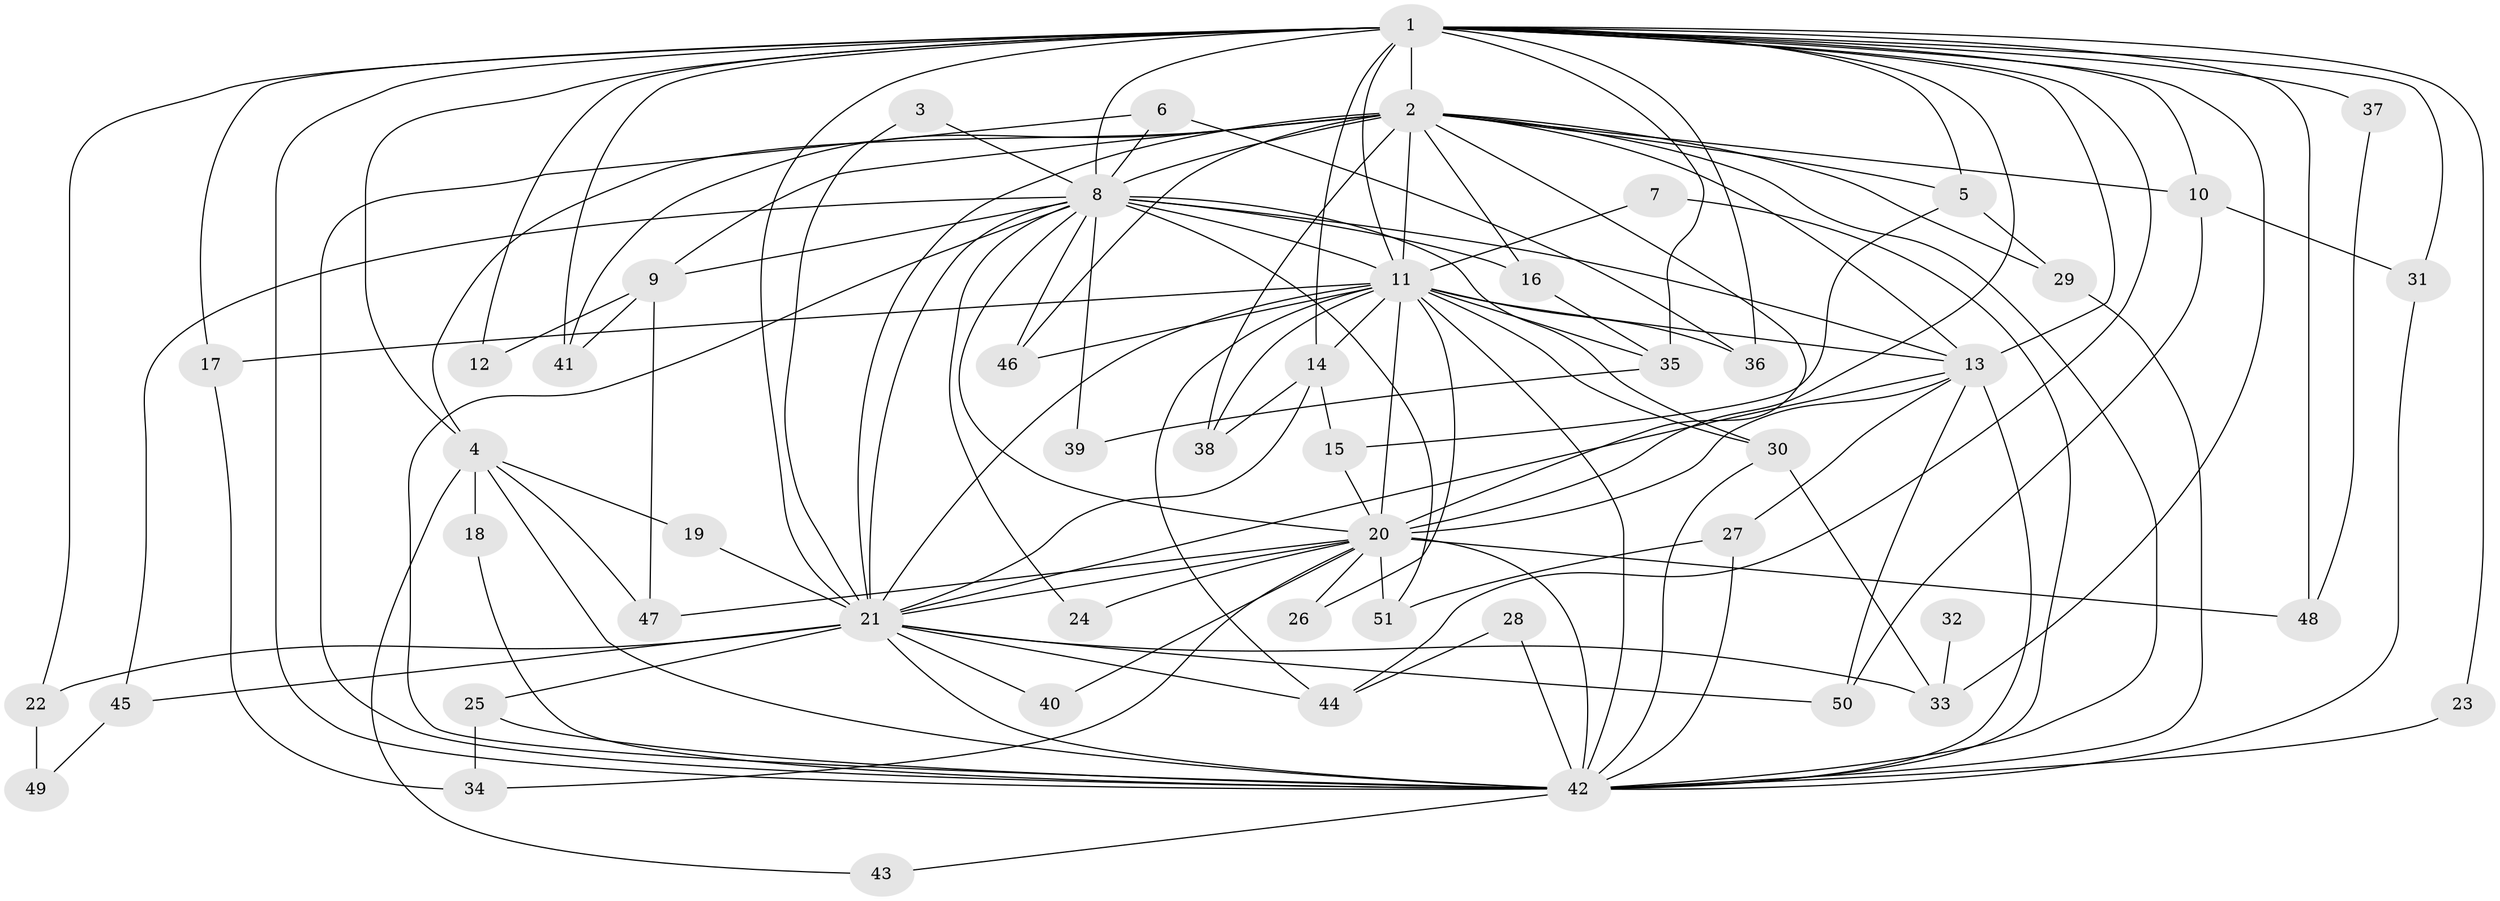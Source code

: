 // original degree distribution, {24: 0.011904761904761904, 21: 0.023809523809523808, 18: 0.011904761904761904, 12: 0.011904761904761904, 23: 0.011904761904761904, 20: 0.011904761904761904, 19: 0.011904761904761904, 15: 0.011904761904761904, 13: 0.011904761904761904, 2: 0.4880952380952381, 7: 0.011904761904761904, 4: 0.09523809523809523, 3: 0.25, 5: 0.023809523809523808, 6: 0.011904761904761904}
// Generated by graph-tools (version 1.1) at 2025/36/03/04/25 23:36:37]
// undirected, 51 vertices, 130 edges
graph export_dot {
  node [color=gray90,style=filled];
  1;
  2;
  3;
  4;
  5;
  6;
  7;
  8;
  9;
  10;
  11;
  12;
  13;
  14;
  15;
  16;
  17;
  18;
  19;
  20;
  21;
  22;
  23;
  24;
  25;
  26;
  27;
  28;
  29;
  30;
  31;
  32;
  33;
  34;
  35;
  36;
  37;
  38;
  39;
  40;
  41;
  42;
  43;
  44;
  45;
  46;
  47;
  48;
  49;
  50;
  51;
  1 -- 2 [weight=4.0];
  1 -- 4 [weight=1.0];
  1 -- 5 [weight=1.0];
  1 -- 8 [weight=3.0];
  1 -- 10 [weight=1.0];
  1 -- 11 [weight=2.0];
  1 -- 12 [weight=1.0];
  1 -- 13 [weight=2.0];
  1 -- 14 [weight=1.0];
  1 -- 17 [weight=2.0];
  1 -- 20 [weight=2.0];
  1 -- 21 [weight=2.0];
  1 -- 22 [weight=1.0];
  1 -- 23 [weight=1.0];
  1 -- 31 [weight=1.0];
  1 -- 33 [weight=1.0];
  1 -- 35 [weight=1.0];
  1 -- 36 [weight=1.0];
  1 -- 37 [weight=2.0];
  1 -- 41 [weight=1.0];
  1 -- 42 [weight=3.0];
  1 -- 44 [weight=1.0];
  1 -- 48 [weight=2.0];
  2 -- 4 [weight=1.0];
  2 -- 5 [weight=1.0];
  2 -- 8 [weight=2.0];
  2 -- 9 [weight=2.0];
  2 -- 10 [weight=1.0];
  2 -- 11 [weight=3.0];
  2 -- 13 [weight=2.0];
  2 -- 16 [weight=1.0];
  2 -- 20 [weight=3.0];
  2 -- 21 [weight=3.0];
  2 -- 29 [weight=1.0];
  2 -- 38 [weight=1.0];
  2 -- 41 [weight=1.0];
  2 -- 42 [weight=2.0];
  2 -- 46 [weight=1.0];
  3 -- 8 [weight=1.0];
  3 -- 21 [weight=1.0];
  4 -- 18 [weight=1.0];
  4 -- 19 [weight=1.0];
  4 -- 42 [weight=1.0];
  4 -- 43 [weight=1.0];
  4 -- 47 [weight=1.0];
  5 -- 15 [weight=1.0];
  5 -- 29 [weight=1.0];
  6 -- 8 [weight=1.0];
  6 -- 36 [weight=1.0];
  6 -- 42 [weight=1.0];
  7 -- 11 [weight=1.0];
  7 -- 42 [weight=1.0];
  8 -- 9 [weight=1.0];
  8 -- 11 [weight=1.0];
  8 -- 13 [weight=2.0];
  8 -- 16 [weight=1.0];
  8 -- 20 [weight=1.0];
  8 -- 21 [weight=1.0];
  8 -- 24 [weight=1.0];
  8 -- 30 [weight=1.0];
  8 -- 39 [weight=1.0];
  8 -- 42 [weight=1.0];
  8 -- 45 [weight=1.0];
  8 -- 46 [weight=1.0];
  8 -- 51 [weight=1.0];
  9 -- 12 [weight=1.0];
  9 -- 41 [weight=1.0];
  9 -- 47 [weight=1.0];
  10 -- 31 [weight=1.0];
  10 -- 50 [weight=1.0];
  11 -- 13 [weight=1.0];
  11 -- 14 [weight=1.0];
  11 -- 17 [weight=1.0];
  11 -- 20 [weight=1.0];
  11 -- 21 [weight=1.0];
  11 -- 26 [weight=1.0];
  11 -- 30 [weight=1.0];
  11 -- 35 [weight=1.0];
  11 -- 36 [weight=1.0];
  11 -- 38 [weight=1.0];
  11 -- 42 [weight=1.0];
  11 -- 44 [weight=1.0];
  11 -- 46 [weight=1.0];
  13 -- 20 [weight=1.0];
  13 -- 21 [weight=1.0];
  13 -- 27 [weight=1.0];
  13 -- 42 [weight=1.0];
  13 -- 50 [weight=1.0];
  14 -- 15 [weight=1.0];
  14 -- 21 [weight=1.0];
  14 -- 38 [weight=1.0];
  15 -- 20 [weight=1.0];
  16 -- 35 [weight=1.0];
  17 -- 34 [weight=1.0];
  18 -- 42 [weight=1.0];
  19 -- 21 [weight=1.0];
  20 -- 21 [weight=1.0];
  20 -- 24 [weight=1.0];
  20 -- 26 [weight=1.0];
  20 -- 34 [weight=1.0];
  20 -- 40 [weight=1.0];
  20 -- 42 [weight=1.0];
  20 -- 47 [weight=1.0];
  20 -- 48 [weight=1.0];
  20 -- 51 [weight=1.0];
  21 -- 22 [weight=1.0];
  21 -- 25 [weight=1.0];
  21 -- 33 [weight=1.0];
  21 -- 40 [weight=1.0];
  21 -- 42 [weight=1.0];
  21 -- 44 [weight=1.0];
  21 -- 45 [weight=1.0];
  21 -- 50 [weight=1.0];
  22 -- 49 [weight=2.0];
  23 -- 42 [weight=2.0];
  25 -- 34 [weight=1.0];
  25 -- 42 [weight=1.0];
  27 -- 42 [weight=1.0];
  27 -- 51 [weight=1.0];
  28 -- 42 [weight=1.0];
  28 -- 44 [weight=1.0];
  29 -- 42 [weight=1.0];
  30 -- 33 [weight=1.0];
  30 -- 42 [weight=1.0];
  31 -- 42 [weight=1.0];
  32 -- 33 [weight=1.0];
  35 -- 39 [weight=1.0];
  37 -- 48 [weight=1.0];
  42 -- 43 [weight=1.0];
  45 -- 49 [weight=1.0];
}

